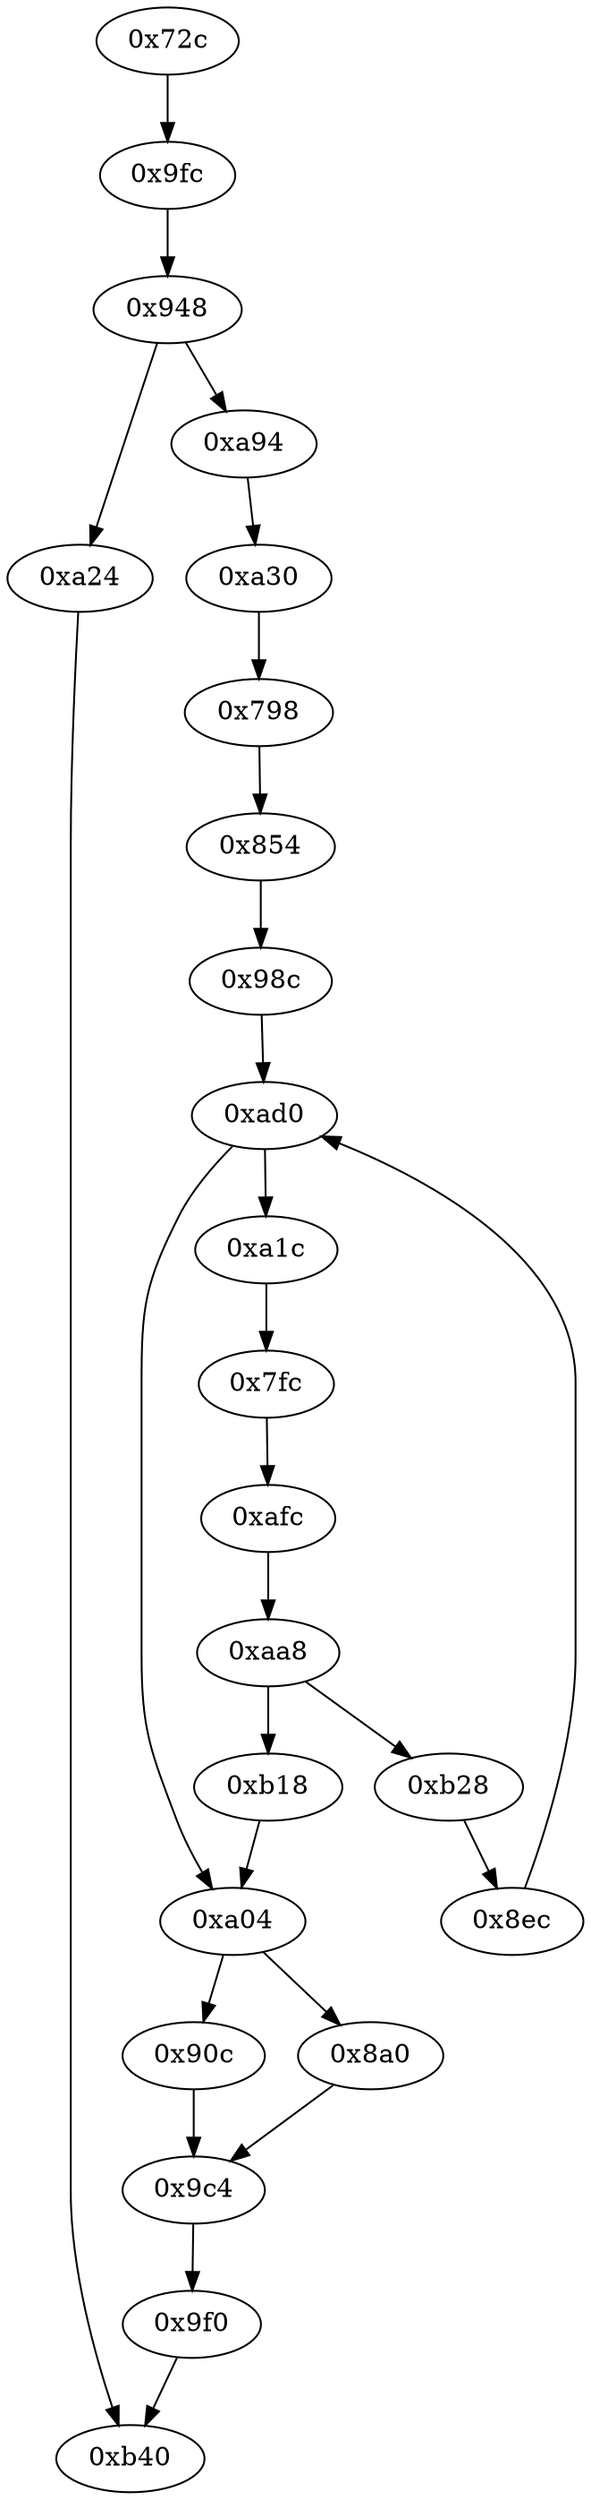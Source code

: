 strict digraph "" {
	"0xa04"	 [opcode="[u'ldr', u'ldr', u'ldr', u'cmp', u'mov', u'b']"];
	"0x8a0"	 [opcode="[u'ldr', u'ldr', u'bl', u'ldr', u'b']"];
	"0xa04" -> "0x8a0";
	"0x90c"	 [opcode="[u'ldr', u'mov', u'bl', u'ldr', u'b']"];
	"0xa04" -> "0x90c";
	"0x7fc"	 [opcode="[u'ldr', u'ldr', u'bl', u'str', u'ldr', u'b']"];
	"0xafc"	 [opcode="[u'ldr', u'cmp', u'mov', u'mov', u'strb', u'ldr', u'b']"];
	"0x7fc" -> "0xafc";
	"0xa1c"	 [opcode="[u'ldr', u'b']"];
	"0xa1c" -> "0x7fc";
	"0xb28"	 [opcode="[u'ldr', u'add', u'str', u'ldr', u'b']"];
	"0x8ec"	 [opcode="[u'ldr', u'b']"];
	"0xb28" -> "0x8ec";
	"0x948"	 [opcode="[u'ldr', u'cmp', u'mov', u'mov', u'strb', u'ldr', u'b']"];
	"0xa24"	 [opcode="[u'mov', u'mov', u'b']"];
	"0x948" -> "0xa24";
	"0xa94"	 [opcode="[u'sub', u'str', u'ldr', u'ldr', u'b']"];
	"0x948" -> "0xa94";
	"0x9f0"	 [opcode="[u'mov', u'mov', u'b']"];
	"0xb40"	 [opcode="[u'ldr', u'ldr', u'ldr', u'ldr', u'sub', u'mov', u'sub', u'pop']"];
	"0x9f0" -> "0xb40";
	"0xa24" -> "0xb40";
	"0xaa8"	 [opcode="[u'ldrb', u'ldr', u'ldr', u'b']"];
	"0xafc" -> "0xaa8";
	"0xad0"	 [opcode="[u'ldr', u'str', u'ldr', u'ldr', u'ldr', u'add', u'cmp', u'mov', u'mov', u'str', u'b']"];
	"0x8ec" -> "0xad0";
	"0x72c"	 [opcode="[u'push', u'add', u'sub', u'str', u'ldr', u'mov', u'ldr', u'ldr', u'str', u'ldr', u'ldr', u'ldr', u'ldr', u'ldr', u'ldr', u'add', \
u'ldr', u'add', u'str', u'str', u'str', u'b']"];
	"0x9fc"	 [opcode="[u'ldr', u'b']"];
	"0x72c" -> "0x9fc";
	"0xb18"	 [opcode="[u'mov', u'mov', u'str', u'b']"];
	"0xb18" -> "0xa04";
	"0x798"	 [opcode="[u'ldr', u'mov', u'mov', u'ldr', u'ldr']"];
	"0x854"	 [opcode="[u'ldr', u'ldrb', u'str', u'ldr', u'b']"];
	"0x798" -> "0x854";
	"0xaa8" -> "0xb28";
	"0xaa8" -> "0xb18";
	"0x9fc" -> "0x948";
	"0x9c4"	 [opcode="[u'ldr', u'ldr', u'b']"];
	"0x9c4" -> "0x9f0";
	"0x8a0" -> "0x9c4";
	"0x98c"	 [opcode="[u'mov']"];
	"0x98c" -> "0xad0";
	"0xa30"	 [opcode="[u'sub', u'str', u'str', u'mov', u'mov', u'mov', u'bl', u'mov', u'ldr', u'b']"];
	"0xa30" -> "0x798";
	"0xa94" -> "0xa30";
	"0x854" -> "0x98c";
	"0xad0" -> "0xa04";
	"0xad0" -> "0xa1c";
	"0x90c" -> "0x9c4";
}
